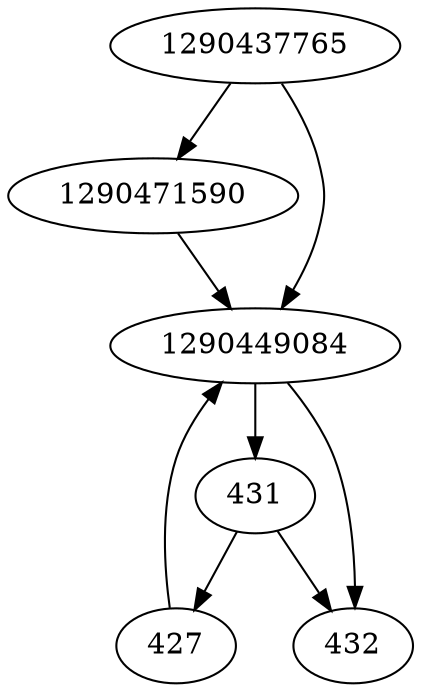 strict digraph  {
1290437765;
1290471590;
427;
431;
432;
1290449084;
1290437765 -> 1290449084;
1290437765 -> 1290471590;
1290471590 -> 1290449084;
427 -> 1290449084;
431 -> 432;
431 -> 427;
1290449084 -> 431;
1290449084 -> 432;
}
